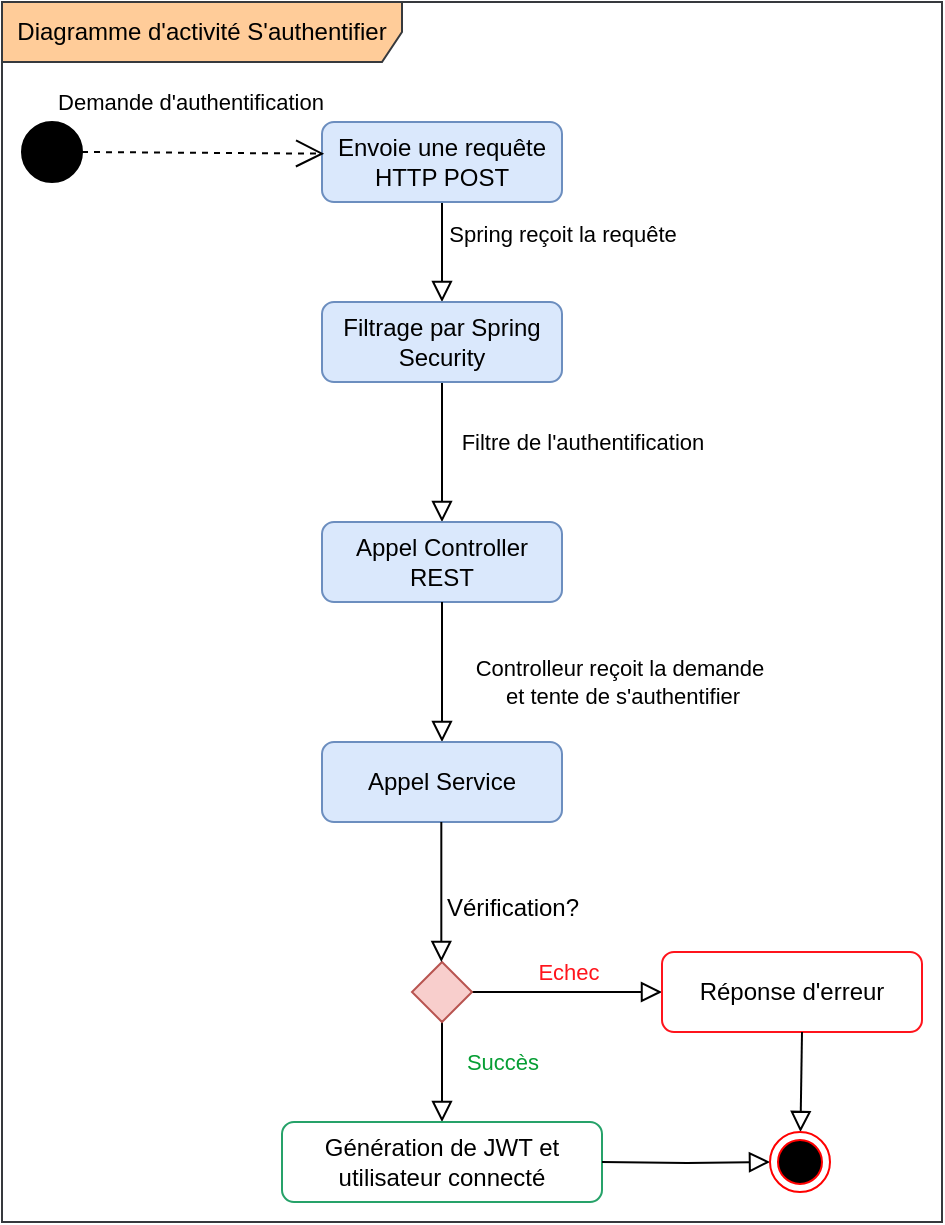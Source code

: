 <mxfile version="24.7.14">
  <diagram id="C5RBs43oDa-KdzZeNtuy" name="Page-1">
    <mxGraphModel dx="498" dy="257" grid="1" gridSize="10" guides="1" tooltips="1" connect="1" arrows="1" fold="1" page="1" pageScale="1" pageWidth="827" pageHeight="1169" math="0" shadow="0">
      <root>
        <mxCell id="WIyWlLk6GJQsqaUBKTNV-0" />
        <mxCell id="WIyWlLk6GJQsqaUBKTNV-1" parent="WIyWlLk6GJQsqaUBKTNV-0" />
        <mxCell id="WIyWlLk6GJQsqaUBKTNV-2" value="" style="rounded=0;html=1;jettySize=auto;orthogonalLoop=1;fontSize=11;endArrow=block;endFill=0;endSize=8;strokeWidth=1;shadow=0;labelBackgroundColor=none;edgeStyle=orthogonalEdgeStyle;" parent="WIyWlLk6GJQsqaUBKTNV-1" source="WIyWlLk6GJQsqaUBKTNV-3" edge="1">
          <mxGeometry relative="1" as="geometry">
            <mxPoint x="220" y="170" as="targetPoint" />
          </mxGeometry>
        </mxCell>
        <mxCell id="KbvdhqBhCpJS4Fehek2B-15" value="&lt;font style=&quot;font-size: 11px;&quot;&gt;Spring reçoit la requête&lt;/font&gt;" style="edgeLabel;html=1;align=center;verticalAlign=middle;resizable=0;points=[];" vertex="1" connectable="0" parent="WIyWlLk6GJQsqaUBKTNV-2">
          <mxGeometry x="-0.366" y="-1" relative="1" as="geometry">
            <mxPoint x="61" as="offset" />
          </mxGeometry>
        </mxCell>
        <mxCell id="WIyWlLk6GJQsqaUBKTNV-3" value="Envoie une requête HTTP POST" style="rounded=1;whiteSpace=wrap;html=1;fontSize=12;glass=0;strokeWidth=1;shadow=0;fillColor=#dae8fc;strokeColor=#6c8ebf;" parent="WIyWlLk6GJQsqaUBKTNV-1" vertex="1">
          <mxGeometry x="160" y="80" width="120" height="40" as="geometry" />
        </mxCell>
        <mxCell id="WIyWlLk6GJQsqaUBKTNV-4" value="Filtre de l&#39;authentification" style="rounded=0;html=1;jettySize=auto;orthogonalLoop=1;fontSize=11;endArrow=block;endFill=0;endSize=8;strokeWidth=1;shadow=0;labelBackgroundColor=none;exitX=0.5;exitY=1;exitDx=0;exitDy=0;" parent="WIyWlLk6GJQsqaUBKTNV-1" source="WIyWlLk6GJQsqaUBKTNV-7" edge="1">
          <mxGeometry x="-0.143" y="70" relative="1" as="geometry">
            <mxPoint as="offset" />
            <mxPoint x="220" y="250" as="sourcePoint" />
            <mxPoint x="220" y="280" as="targetPoint" />
          </mxGeometry>
        </mxCell>
        <mxCell id="WIyWlLk6GJQsqaUBKTNV-7" value="Filtrage par Spring Security" style="rounded=1;whiteSpace=wrap;html=1;fontSize=12;glass=0;strokeWidth=1;shadow=0;fillColor=#dae8fc;strokeColor=#6c8ebf;" parent="WIyWlLk6GJQsqaUBKTNV-1" vertex="1">
          <mxGeometry x="160" y="170" width="120" height="40" as="geometry" />
        </mxCell>
        <mxCell id="WIyWlLk6GJQsqaUBKTNV-8" value="&lt;font color=&quot;#069e34&quot;&gt;Succès&lt;/font&gt;" style="rounded=0;html=1;jettySize=auto;orthogonalLoop=1;fontSize=11;endArrow=block;endFill=0;endSize=8;strokeWidth=1;shadow=0;labelBackgroundColor=none;edgeStyle=orthogonalEdgeStyle;" parent="WIyWlLk6GJQsqaUBKTNV-1" source="WIyWlLk6GJQsqaUBKTNV-10" target="WIyWlLk6GJQsqaUBKTNV-11" edge="1">
          <mxGeometry x="-0.2" y="30" relative="1" as="geometry">
            <mxPoint as="offset" />
          </mxGeometry>
        </mxCell>
        <mxCell id="WIyWlLk6GJQsqaUBKTNV-9" value="&lt;font color=&quot;#ff141c&quot;&gt;Echec&lt;/font&gt;" style="edgeStyle=orthogonalEdgeStyle;rounded=0;html=1;jettySize=auto;orthogonalLoop=1;fontSize=11;endArrow=block;endFill=0;endSize=8;strokeWidth=1;shadow=0;labelBackgroundColor=none;" parent="WIyWlLk6GJQsqaUBKTNV-1" source="WIyWlLk6GJQsqaUBKTNV-10" target="WIyWlLk6GJQsqaUBKTNV-12" edge="1">
          <mxGeometry y="10" relative="1" as="geometry">
            <mxPoint as="offset" />
          </mxGeometry>
        </mxCell>
        <mxCell id="WIyWlLk6GJQsqaUBKTNV-10" value="" style="rhombus;whiteSpace=wrap;html=1;shadow=0;fontFamily=Helvetica;fontSize=12;align=center;strokeWidth=1;spacing=6;spacingTop=-4;fillColor=#f8cecc;strokeColor=#b85450;" parent="WIyWlLk6GJQsqaUBKTNV-1" vertex="1">
          <mxGeometry x="205" y="500" width="30" height="30" as="geometry" />
        </mxCell>
        <mxCell id="WIyWlLk6GJQsqaUBKTNV-11" value="Génération de JWT et utilisateur connecté" style="rounded=1;whiteSpace=wrap;html=1;fontSize=12;glass=0;strokeWidth=1;shadow=0;strokeColor=#26a269;" parent="WIyWlLk6GJQsqaUBKTNV-1" vertex="1">
          <mxGeometry x="140" y="580" width="160" height="40" as="geometry" />
        </mxCell>
        <mxCell id="WIyWlLk6GJQsqaUBKTNV-12" value="Réponse d&#39;erreur" style="rounded=1;whiteSpace=wrap;html=1;fontSize=12;glass=0;strokeWidth=1;shadow=0;strokeColor=#ff141c;" parent="WIyWlLk6GJQsqaUBKTNV-1" vertex="1">
          <mxGeometry x="330" y="495" width="130" height="40" as="geometry" />
        </mxCell>
        <mxCell id="KbvdhqBhCpJS4Fehek2B-3" value="" style="ellipse;fillColor=strokeColor;html=1;" vertex="1" parent="WIyWlLk6GJQsqaUBKTNV-1">
          <mxGeometry x="10" y="80" width="30" height="30" as="geometry" />
        </mxCell>
        <mxCell id="KbvdhqBhCpJS4Fehek2B-4" value="&lt;font style=&quot;font-size: 11px;&quot;&gt;Demande d&#39;authentification&lt;/font&gt;" style="endArrow=open;endSize=12;dashed=1;html=1;rounded=0;entryX=0.009;entryY=0.396;entryDx=0;entryDy=0;entryPerimeter=0;exitX=1;exitY=0.5;exitDx=0;exitDy=0;" edge="1" parent="WIyWlLk6GJQsqaUBKTNV-1" source="KbvdhqBhCpJS4Fehek2B-3" target="WIyWlLk6GJQsqaUBKTNV-3">
          <mxGeometry x="-0.104" y="25" width="160" relative="1" as="geometry">
            <mxPoint x="50" y="94.71" as="sourcePoint" />
            <mxPoint x="120" y="95" as="targetPoint" />
            <mxPoint as="offset" />
          </mxGeometry>
        </mxCell>
        <mxCell id="KbvdhqBhCpJS4Fehek2B-7" value="Appel Controller REST" style="rounded=1;whiteSpace=wrap;html=1;fontSize=12;glass=0;strokeWidth=1;shadow=0;fillColor=#dae8fc;strokeColor=#6c8ebf;" vertex="1" parent="WIyWlLk6GJQsqaUBKTNV-1">
          <mxGeometry x="160" y="280" width="120" height="40" as="geometry" />
        </mxCell>
        <mxCell id="KbvdhqBhCpJS4Fehek2B-8" value="&lt;div style=&quot;&quot;&gt;&lt;font style=&quot;font-size: 11px;&quot;&gt;Controlleur reçoit la demande&amp;nbsp;&lt;/font&gt;&lt;/div&gt;&lt;div style=&quot;&quot;&gt;&lt;font style=&quot;font-size: 11px;&quot;&gt;et tente de s&#39;authentifier&lt;/font&gt;&lt;/div&gt;" style="rounded=0;html=1;jettySize=auto;orthogonalLoop=1;fontSize=11;endArrow=block;endFill=0;endSize=8;strokeWidth=1;shadow=0;labelBackgroundColor=none;edgeStyle=orthogonalEdgeStyle;exitX=0.5;exitY=1;exitDx=0;exitDy=0;" edge="1" parent="WIyWlLk6GJQsqaUBKTNV-1">
          <mxGeometry x="0.143" y="90" relative="1" as="geometry">
            <mxPoint as="offset" />
            <mxPoint x="220" y="320" as="sourcePoint" />
            <mxPoint x="220" y="390" as="targetPoint" />
          </mxGeometry>
        </mxCell>
        <mxCell id="KbvdhqBhCpJS4Fehek2B-9" value="Appel Service" style="rounded=1;whiteSpace=wrap;html=1;fontSize=12;glass=0;strokeWidth=1;shadow=0;fillColor=#dae8fc;strokeColor=#6c8ebf;" vertex="1" parent="WIyWlLk6GJQsqaUBKTNV-1">
          <mxGeometry x="160" y="390" width="120" height="40" as="geometry" />
        </mxCell>
        <mxCell id="KbvdhqBhCpJS4Fehek2B-10" value="" style="rounded=0;html=1;jettySize=auto;orthogonalLoop=1;fontSize=11;endArrow=block;endFill=0;endSize=8;strokeWidth=1;shadow=0;labelBackgroundColor=none;edgeStyle=orthogonalEdgeStyle;exitX=0.5;exitY=1;exitDx=0;exitDy=0;" edge="1" parent="WIyWlLk6GJQsqaUBKTNV-1">
          <mxGeometry y="20" relative="1" as="geometry">
            <mxPoint as="offset" />
            <mxPoint x="219.66" y="430" as="sourcePoint" />
            <mxPoint x="219.66" y="500" as="targetPoint" />
          </mxGeometry>
        </mxCell>
        <mxCell id="KbvdhqBhCpJS4Fehek2B-11" value="" style="edgeStyle=orthogonalEdgeStyle;rounded=0;html=1;jettySize=auto;orthogonalLoop=1;fontSize=11;endArrow=block;endFill=0;endSize=8;strokeWidth=1;shadow=0;labelBackgroundColor=none;entryX=0;entryY=0.5;entryDx=0;entryDy=0;" edge="1" parent="WIyWlLk6GJQsqaUBKTNV-1" target="KbvdhqBhCpJS4Fehek2B-13">
          <mxGeometry y="10" relative="1" as="geometry">
            <mxPoint as="offset" />
            <mxPoint x="300" y="600" as="sourcePoint" />
            <mxPoint x="375" y="599.5" as="targetPoint" />
          </mxGeometry>
        </mxCell>
        <mxCell id="KbvdhqBhCpJS4Fehek2B-12" value="" style="rounded=0;html=1;jettySize=auto;orthogonalLoop=1;fontSize=11;endArrow=block;endFill=0;endSize=8;strokeWidth=1;shadow=0;labelBackgroundColor=none;" edge="1" parent="WIyWlLk6GJQsqaUBKTNV-1" target="KbvdhqBhCpJS4Fehek2B-13">
          <mxGeometry x="0.32" y="20" relative="1" as="geometry">
            <mxPoint as="offset" />
            <mxPoint x="400" y="535" as="sourcePoint" />
            <mxPoint x="400" y="585" as="targetPoint" />
          </mxGeometry>
        </mxCell>
        <mxCell id="KbvdhqBhCpJS4Fehek2B-13" value="" style="ellipse;html=1;shape=endState;fillColor=#000000;strokeColor=#ff0000;" vertex="1" parent="WIyWlLk6GJQsqaUBKTNV-1">
          <mxGeometry x="384" y="585" width="30" height="30" as="geometry" />
        </mxCell>
        <mxCell id="KbvdhqBhCpJS4Fehek2B-14" value="Vérification?" style="text;html=1;align=center;verticalAlign=middle;resizable=0;points=[];autosize=1;strokeColor=none;fillColor=none;" vertex="1" parent="WIyWlLk6GJQsqaUBKTNV-1">
          <mxGeometry x="210" y="458" width="90" height="30" as="geometry" />
        </mxCell>
        <mxCell id="KbvdhqBhCpJS4Fehek2B-16" value="Diagramme d&#39;activité S&#39;authentifier" style="shape=umlFrame;whiteSpace=wrap;html=1;pointerEvents=0;width=200;height=30;fillColor=#ffcc99;strokeColor=#36393d;" vertex="1" parent="WIyWlLk6GJQsqaUBKTNV-1">
          <mxGeometry y="20" width="470" height="610" as="geometry" />
        </mxCell>
      </root>
    </mxGraphModel>
  </diagram>
</mxfile>
